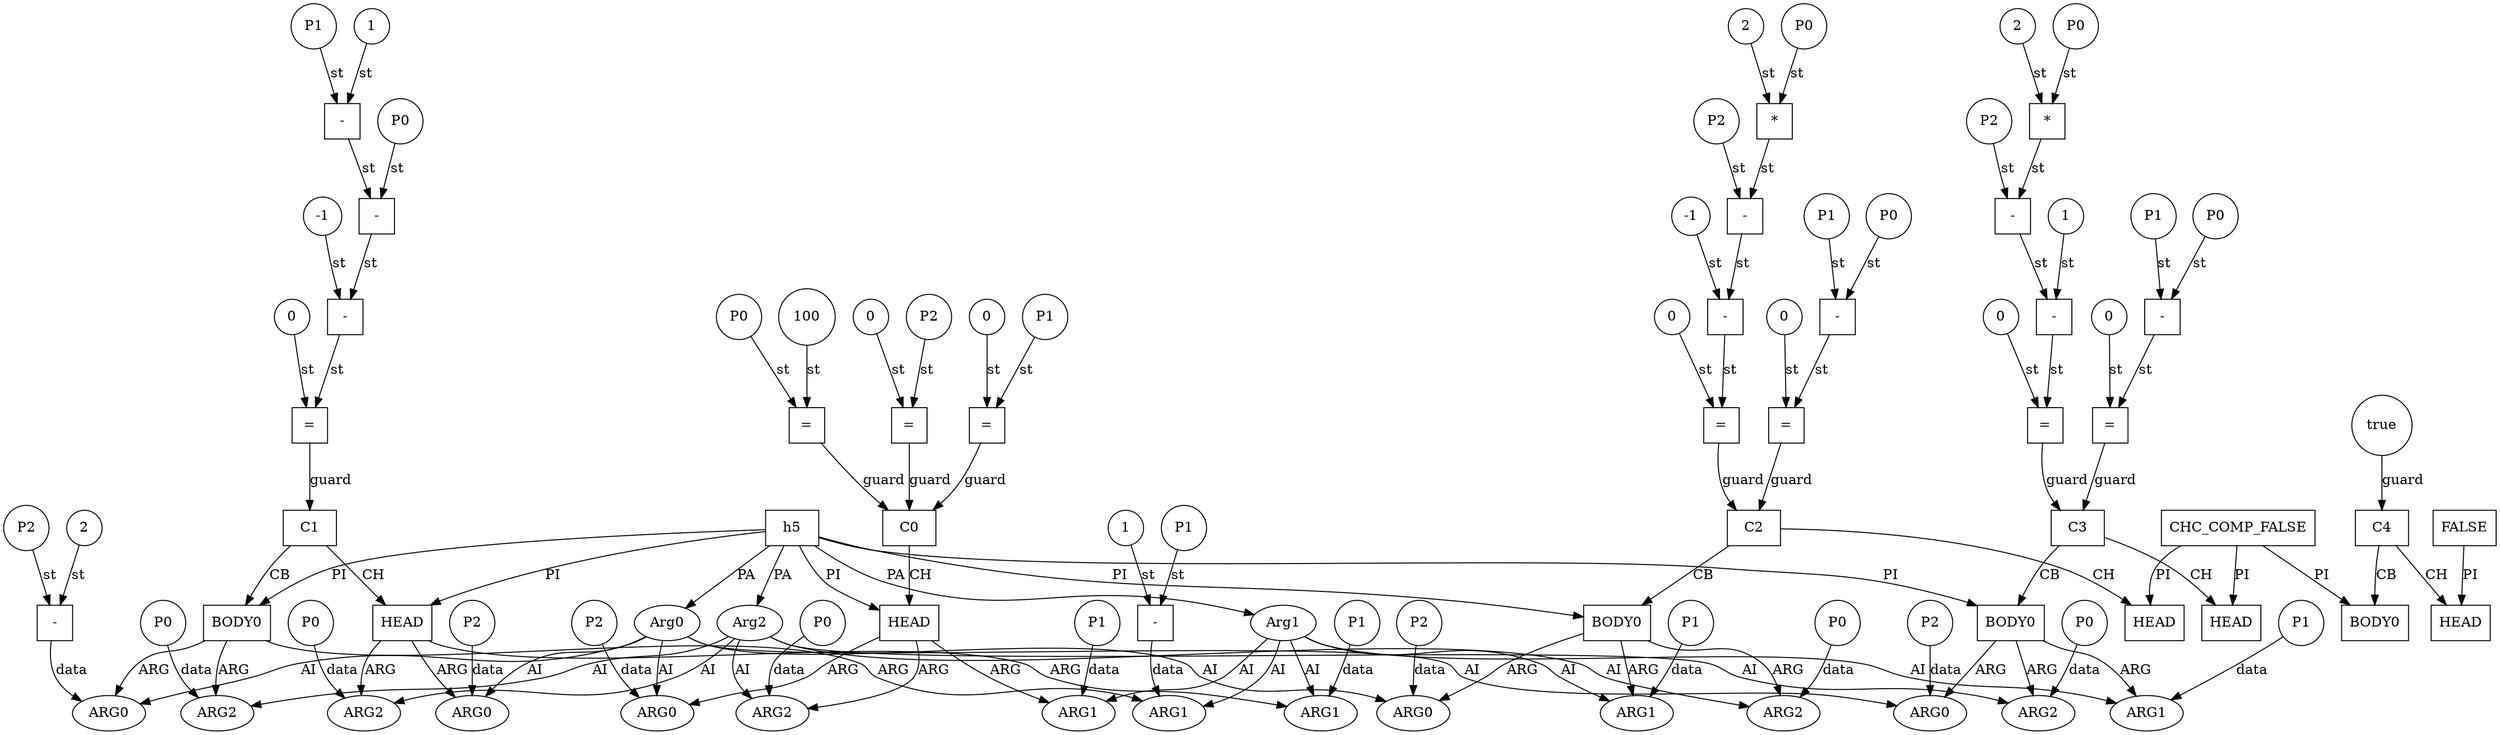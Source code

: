 // Horn Graph
digraph {
	"predicate_0" [label="h5"  nodeName="predicate_0" class=predicateName GNNNodeID=0 shape="box"]
	"predicateArgument_0" [label="Arg0"  nodeName="predicateArgument_0" class=predicateArgument GNNNodeID=1 shape="ellipse"]
		"predicate_0" -> "predicateArgument_0" [ label="PA"]
	"predicateArgument_1" [label="Arg1"  nodeName="predicateArgument_1" class=predicateArgument GNNNodeID=2 shape="ellipse"]
		"predicate_0" -> "predicateArgument_1" [ label="PA"]
	"predicateArgument_2" [label="Arg2"  nodeName="predicateArgument_2" class=predicateArgument GNNNodeID=3 shape="ellipse"]
		"predicate_0" -> "predicateArgument_2" [ label="PA"]
	"predicate_1" [label="CHC_COMP_FALSE"  nodeName="predicate_1" class=predicateName GNNNodeID=4 shape="box"]
	"predicate_2" [label="FALSE"  nodeName="predicate_2" class=predicateName GNNNodeID=5 shape="box"]
	"clause_0" [label="C0"  nodeName="clause_0" class=clause GNNNodeID=6 shape="box"]
	"=_7" [label="="  nodeName="=_7" class=operator GNNNodeID=7 shape="square"]
		"=_7" -> "clause_0" [ label="guard"]
	"P0_8" [label="P0"  nodeName="P0_8" class=symbolicConstant GNNNodeID=8 shape="circle"]
		"P0_8" -> "=_7" [ label="st"]
	"100_9" [label="100"  nodeName="100_9" class=constant GNNNodeID=9 shape="circle"]
		"100_9" -> "=_7" [ label="st"]
	"=_10" [label="="  nodeName="=_10" class=operator GNNNodeID=10 shape="square"]
		"=_10" -> "clause_0" [ label="guard"]
	"0_11" [label="0"  nodeName="0_11" class=constant GNNNodeID=11 shape="circle"]
		"0_11" -> "=_10" [ label="st"]
	"P2_12" [label="P2"  nodeName="P2_12" class=symbolicConstant GNNNodeID=12 shape="circle"]
		"P2_12" -> "=_10" [ label="st"]
	"=_13" [label="="  nodeName="=_13" class=operator GNNNodeID=13 shape="square"]
		"=_13" -> "clause_0" [ label="guard"]
	"0_14" [label="0"  nodeName="0_14" class=constant GNNNodeID=14 shape="circle"]
		"0_14" -> "=_13" [ label="st"]
	"P1_15" [label="P1"  nodeName="P1_15" class=symbolicConstant GNNNodeID=15 shape="circle"]
		"P1_15" -> "=_13" [ label="st"]
	"clauseHead_0" [label="HEAD"  nodeName="clauseHead_0" class=clauseHead GNNNodeID=16 shape="box"]
		"clause_0" -> "clauseHead_0" [ label="CH"]
		"predicate_0" -> "clauseHead_0" [ label="PI"]
	"clauseArgument_0" [label="ARG0"  nodeName="clauseArgument_0" class=clauseArg GNNNodeID=17 shape="ellipse"]
		"clauseHead_0" -> "clauseArgument_0" [ label="ARG"]
		"predicateArgument_0" -> "clauseArgument_0" [ label="AI"]
	"P2_18" [label="P2"  nodeName="P2_18" class=symbolicConstant GNNNodeID=18 shape="circle"]
		"P2_18" -> "clauseArgument_0" [ label="data"]
	"clauseArgument_1" [label="ARG1"  nodeName="clauseArgument_1" class=clauseArg GNNNodeID=19 shape="ellipse"]
		"clauseHead_0" -> "clauseArgument_1" [ label="ARG"]
		"predicateArgument_1" -> "clauseArgument_1" [ label="AI"]
	"P1_20" [label="P1"  nodeName="P1_20" class=symbolicConstant GNNNodeID=20 shape="circle"]
		"P1_20" -> "clauseArgument_1" [ label="data"]
	"clauseArgument_2" [label="ARG2"  nodeName="clauseArgument_2" class=clauseArg GNNNodeID=21 shape="ellipse"]
		"clauseHead_0" -> "clauseArgument_2" [ label="ARG"]
		"predicateArgument_2" -> "clauseArgument_2" [ label="AI"]
	"P0_22" [label="P0"  nodeName="P0_22" class=symbolicConstant GNNNodeID=22 shape="circle"]
		"P0_22" -> "clauseArgument_2" [ label="data"]
	"clause_1" [label="C1"  nodeName="clause_1" class=clause GNNNodeID=23 shape="box"]
	">=_24" [label="="  nodeName=">=_24" class=operator GNNNodeID=24 shape="square"]
		">=_24" -> "clause_1" [ label="guard"]
	"0_25" [label="0"  nodeName="0_25" class=constant GNNNodeID=25 shape="circle"]
		"0_25" -> ">=_24" [ label="st"]
	"-_26" [label="-"  nodeName="-_26" class=operator GNNNodeID=26 shape="square"]
		"-_26" -> ">=_24" [ label="st"]
	"-1_27" [label="-1"  nodeName="-1_27" class=constant GNNNodeID=27 shape="circle"]
		"-1_27" -> "-_26" [ label="st"]
	"-_28" [label="-"  nodeName="-_28" class=operator GNNNodeID=28 shape="square"]
		"-_28" -> "-_26" [ label="st"]
	"-_29" [label="-"  nodeName="-_29" class=operator GNNNodeID=29 shape="square"]
		"-_29" -> "-_28" [ label="st"]
	"P1_30" [label="P1"  nodeName="P1_30" class=symbolicConstant GNNNodeID=30 shape="circle"]
		"P1_30" -> "-_29" [ label="st"]
	"1_31" [label="1"  nodeName="1_31" class=constant GNNNodeID=31 shape="circle"]
		"1_31" -> "-_29" [ label="st"]
	"P0_32" [label="P0"  nodeName="P0_32" class=symbolicConstant GNNNodeID=32 shape="circle"]
		"P0_32" -> "-_28" [ label="st"]
	"clauseHead_1" [label="HEAD"  nodeName="clauseHead_1" class=clauseHead GNNNodeID=33 shape="box"]
		"clause_1" -> "clauseHead_1" [ label="CH"]
		"predicate_0" -> "clauseHead_1" [ label="PI"]
	"clauseArgument_3" [label="ARG0"  nodeName="clauseArgument_3" class=clauseArg GNNNodeID=34 shape="ellipse"]
		"clauseHead_1" -> "clauseArgument_3" [ label="ARG"]
		"predicateArgument_0" -> "clauseArgument_3" [ label="AI"]
	"P2_35" [label="P2"  nodeName="P2_35" class=symbolicConstant GNNNodeID=35 shape="circle"]
		"P2_35" -> "clauseArgument_3" [ label="data"]
	"clauseArgument_4" [label="ARG1"  nodeName="clauseArgument_4" class=clauseArg GNNNodeID=36 shape="ellipse"]
		"clauseHead_1" -> "clauseArgument_4" [ label="ARG"]
		"predicateArgument_1" -> "clauseArgument_4" [ label="AI"]
	"P1_37" [label="P1"  nodeName="P1_37" class=symbolicConstant GNNNodeID=37 shape="circle"]
		"P1_37" -> "clauseArgument_4" [ label="data"]
	"clauseArgument_5" [label="ARG2"  nodeName="clauseArgument_5" class=clauseArg GNNNodeID=38 shape="ellipse"]
		"clauseHead_1" -> "clauseArgument_5" [ label="ARG"]
		"predicateArgument_2" -> "clauseArgument_5" [ label="AI"]
	"P0_39" [label="P0"  nodeName="P0_39" class=symbolicConstant GNNNodeID=39 shape="circle"]
		"P0_39" -> "clauseArgument_5" [ label="data"]
	"clauseBody_0" [label="BODY0"  nodeName="clauseBody_0" class=clauseBody GNNNodeID=40 shape="box"]
		"clause_1" -> "clauseBody_0" [ label="CB"]
		"predicate_0" -> "clauseBody_0" [ label="PI"]
	"clauseArgument_6" [label="ARG0"  nodeName="clauseArgument_6" class=clauseArg GNNNodeID=41 shape="ellipse"]
		"clauseBody_0" -> "clauseArgument_6" [ label="ARG"]
		"predicateArgument_0" -> "clauseArgument_6" [ label="AI"]
	"-_42" [label="-"  nodeName="-_42" class=operator GNNNodeID=42 shape="square"]
		"-_42" -> "clauseArgument_6" [ label="data"]
	"P2_43" [label="P2"  nodeName="P2_43" class=symbolicConstant GNNNodeID=43 shape="circle"]
		"P2_43" -> "-_42" [ label="st"]
	"2_44" [label="2"  nodeName="2_44" class=constant GNNNodeID=44 shape="circle"]
		"2_44" -> "-_42" [ label="st"]
	"clauseArgument_7" [label="ARG1"  nodeName="clauseArgument_7" class=clauseArg GNNNodeID=45 shape="ellipse"]
		"clauseBody_0" -> "clauseArgument_7" [ label="ARG"]
		"predicateArgument_1" -> "clauseArgument_7" [ label="AI"]
	"-_46" [label="-"  nodeName="-_46" class=operator GNNNodeID=46 shape="square"]
		"-_46" -> "clauseArgument_7" [ label="data"]
	"P1_47" [label="P1"  nodeName="P1_47" class=symbolicConstant GNNNodeID=47 shape="circle"]
		"P1_47" -> "-_46" [ label="st"]
	"1_48" [label="1"  nodeName="1_48" class=constant GNNNodeID=48 shape="circle"]
		"1_48" -> "-_46" [ label="st"]
	"clauseArgument_8" [label="ARG2"  nodeName="clauseArgument_8" class=clauseArg GNNNodeID=49 shape="ellipse"]
		"clauseBody_0" -> "clauseArgument_8" [ label="ARG"]
		"predicateArgument_2" -> "clauseArgument_8" [ label="AI"]
	"P0_50" [label="P0"  nodeName="P0_50" class=symbolicConstant GNNNodeID=50 shape="circle"]
		"P0_50" -> "clauseArgument_8" [ label="data"]
	"clause_2" [label="C2"  nodeName="clause_2" class=clause GNNNodeID=51 shape="box"]
	">=_52" [label="="  nodeName=">=_52" class=operator GNNNodeID=52 shape="square"]
		">=_52" -> "clause_2" [ label="guard"]
	"0_53" [label="0"  nodeName="0_53" class=constant GNNNodeID=53 shape="circle"]
		"0_53" -> ">=_52" [ label="st"]
	"-_54" [label="-"  nodeName="-_54" class=operator GNNNodeID=54 shape="square"]
		"-_54" -> ">=_52" [ label="st"]
	"-1_55" [label="-1"  nodeName="-1_55" class=constant GNNNodeID=55 shape="circle"]
		"-1_55" -> "-_54" [ label="st"]
	"-_56" [label="-"  nodeName="-_56" class=operator GNNNodeID=56 shape="square"]
		"-_56" -> "-_54" [ label="st"]
	"P2_57" [label="P2"  nodeName="P2_57" class=symbolicConstant GNNNodeID=57 shape="circle"]
		"P2_57" -> "-_56" [ label="st"]
	"*_58" [label="*"  nodeName="*_58" class=operator GNNNodeID=58 shape="square"]
		"*_58" -> "-_56" [ label="st"]
	"2_59" [label="2"  nodeName="2_59" class=constant GNNNodeID=59 shape="circle"]
		"2_59" -> "*_58" [ label="st"]
	"P0_60" [label="P0"  nodeName="P0_60" class=symbolicConstant GNNNodeID=60 shape="circle"]
		"P0_60" -> "*_58" [ label="st"]
	">=_61" [label="="  nodeName=">=_61" class=operator GNNNodeID=61 shape="square"]
		">=_61" -> "clause_2" [ label="guard"]
	"0_62" [label="0"  nodeName="0_62" class=constant GNNNodeID=62 shape="circle"]
		"0_62" -> ">=_61" [ label="st"]
	"-_63" [label="-"  nodeName="-_63" class=operator GNNNodeID=63 shape="square"]
		"-_63" -> ">=_61" [ label="st"]
	"P1_64" [label="P1"  nodeName="P1_64" class=symbolicConstant GNNNodeID=64 shape="circle"]
		"P1_64" -> "-_63" [ label="st"]
	"P0_65" [label="P0"  nodeName="P0_65" class=symbolicConstant GNNNodeID=65 shape="circle"]
		"P0_65" -> "-_63" [ label="st"]
	"clauseHead_2" [label="HEAD"  nodeName="clauseHead_2" class=clauseHead GNNNodeID=66 shape="box"]
		"clause_2" -> "clauseHead_2" [ label="CH"]
		"predicate_1" -> "clauseHead_2" [ label="PI"]
	"clauseBody_1" [label="BODY0"  nodeName="clauseBody_1" class=clauseBody GNNNodeID=67 shape="box"]
		"clause_2" -> "clauseBody_1" [ label="CB"]
		"predicate_0" -> "clauseBody_1" [ label="PI"]
	"clauseArgument_9" [label="ARG0"  nodeName="clauseArgument_9" class=clauseArg GNNNodeID=68 shape="ellipse"]
		"clauseBody_1" -> "clauseArgument_9" [ label="ARG"]
		"predicateArgument_0" -> "clauseArgument_9" [ label="AI"]
	"P2_69" [label="P2"  nodeName="P2_69" class=symbolicConstant GNNNodeID=69 shape="circle"]
		"P2_69" -> "clauseArgument_9" [ label="data"]
	"clauseArgument_10" [label="ARG1"  nodeName="clauseArgument_10" class=clauseArg GNNNodeID=70 shape="ellipse"]
		"clauseBody_1" -> "clauseArgument_10" [ label="ARG"]
		"predicateArgument_1" -> "clauseArgument_10" [ label="AI"]
	"P1_71" [label="P1"  nodeName="P1_71" class=symbolicConstant GNNNodeID=71 shape="circle"]
		"P1_71" -> "clauseArgument_10" [ label="data"]
	"clauseArgument_11" [label="ARG2"  nodeName="clauseArgument_11" class=clauseArg GNNNodeID=72 shape="ellipse"]
		"clauseBody_1" -> "clauseArgument_11" [ label="ARG"]
		"predicateArgument_2" -> "clauseArgument_11" [ label="AI"]
	"P0_73" [label="P0"  nodeName="P0_73" class=symbolicConstant GNNNodeID=73 shape="circle"]
		"P0_73" -> "clauseArgument_11" [ label="data"]
	"clause_3" [label="C3"  nodeName="clause_3" class=clause GNNNodeID=74 shape="box"]
	">=_75" [label="="  nodeName=">=_75" class=operator GNNNodeID=75 shape="square"]
		">=_75" -> "clause_3" [ label="guard"]
	"0_76" [label="0"  nodeName="0_76" class=constant GNNNodeID=76 shape="circle"]
		"0_76" -> ">=_75" [ label="st"]
	"-_77" [label="-"  nodeName="-_77" class=operator GNNNodeID=77 shape="square"]
		"-_77" -> ">=_75" [ label="st"]
	"-_78" [label="-"  nodeName="-_78" class=operator GNNNodeID=78 shape="square"]
		"-_78" -> "-_77" [ label="st"]
	"P2_79" [label="P2"  nodeName="P2_79" class=symbolicConstant GNNNodeID=79 shape="circle"]
		"P2_79" -> "-_78" [ label="st"]
	"*_80" [label="*"  nodeName="*_80" class=operator GNNNodeID=80 shape="square"]
		"*_80" -> "-_78" [ label="st"]
	"2_81" [label="2"  nodeName="2_81" class=constant GNNNodeID=81 shape="circle"]
		"2_81" -> "*_80" [ label="st"]
	"P0_82" [label="P0"  nodeName="P0_82" class=symbolicConstant GNNNodeID=82 shape="circle"]
		"P0_82" -> "*_80" [ label="st"]
	"1_83" [label="1"  nodeName="1_83" class=constant GNNNodeID=83 shape="circle"]
		"1_83" -> "-_77" [ label="st"]
	">=_84" [label="="  nodeName=">=_84" class=operator GNNNodeID=84 shape="square"]
		">=_84" -> "clause_3" [ label="guard"]
	"0_85" [label="0"  nodeName="0_85" class=constant GNNNodeID=85 shape="circle"]
		"0_85" -> ">=_84" [ label="st"]
	"-_86" [label="-"  nodeName="-_86" class=operator GNNNodeID=86 shape="square"]
		"-_86" -> ">=_84" [ label="st"]
	"P1_87" [label="P1"  nodeName="P1_87" class=symbolicConstant GNNNodeID=87 shape="circle"]
		"P1_87" -> "-_86" [ label="st"]
	"P0_88" [label="P0"  nodeName="P0_88" class=symbolicConstant GNNNodeID=88 shape="circle"]
		"P0_88" -> "-_86" [ label="st"]
	"clauseHead_3" [label="HEAD"  nodeName="clauseHead_3" class=clauseHead GNNNodeID=89 shape="box"]
		"clause_3" -> "clauseHead_3" [ label="CH"]
		"predicate_1" -> "clauseHead_3" [ label="PI"]
	"clauseBody_2" [label="BODY0"  nodeName="clauseBody_2" class=clauseBody GNNNodeID=90 shape="box"]
		"clause_3" -> "clauseBody_2" [ label="CB"]
		"predicate_0" -> "clauseBody_2" [ label="PI"]
	"clauseArgument_12" [label="ARG0"  nodeName="clauseArgument_12" class=clauseArg GNNNodeID=91 shape="ellipse"]
		"clauseBody_2" -> "clauseArgument_12" [ label="ARG"]
		"predicateArgument_0" -> "clauseArgument_12" [ label="AI"]
	"P2_92" [label="P2"  nodeName="P2_92" class=symbolicConstant GNNNodeID=92 shape="circle"]
		"P2_92" -> "clauseArgument_12" [ label="data"]
	"clauseArgument_13" [label="ARG1"  nodeName="clauseArgument_13" class=clauseArg GNNNodeID=93 shape="ellipse"]
		"clauseBody_2" -> "clauseArgument_13" [ label="ARG"]
		"predicateArgument_1" -> "clauseArgument_13" [ label="AI"]
	"P1_94" [label="P1"  nodeName="P1_94" class=symbolicConstant GNNNodeID=94 shape="circle"]
		"P1_94" -> "clauseArgument_13" [ label="data"]
	"clauseArgument_14" [label="ARG2"  nodeName="clauseArgument_14" class=clauseArg GNNNodeID=95 shape="ellipse"]
		"clauseBody_2" -> "clauseArgument_14" [ label="ARG"]
		"predicateArgument_2" -> "clauseArgument_14" [ label="AI"]
	"P0_96" [label="P0"  nodeName="P0_96" class=symbolicConstant GNNNodeID=96 shape="circle"]
		"P0_96" -> "clauseArgument_14" [ label="data"]
	"clause_4" [label="C4"  nodeName="clause_4" class=clause GNNNodeID=97 shape="box"]
	"true_98" [label="true"  nodeName="true_98" class=constant GNNNodeID=98 shape="circle"]
		"true_98" -> "clause_4" [ label="guard"]
	"clauseHead_4" [label="HEAD"  nodeName="clauseHead_4" class=clauseHead GNNNodeID=99 shape="box"]
		"clause_4" -> "clauseHead_4" [ label="CH"]
		"predicate_2" -> "clauseHead_4" [ label="PI"]
	"clauseBody_3" [label="BODY0"  nodeName="clauseBody_3" class=clauseBody GNNNodeID=100 shape="box"]
		"clause_4" -> "clauseBody_3" [ label="CB"]
		"predicate_1" -> "clauseBody_3" [ label="PI"]
}
